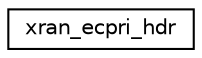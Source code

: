 digraph "Graphical Class Hierarchy"
{
 // LATEX_PDF_SIZE
  edge [fontname="Helvetica",fontsize="10",labelfontname="Helvetica",labelfontsize="10"];
  node [fontname="Helvetica",fontsize="10",shape=record];
  rankdir="LR";
  Node0 [label="xran_ecpri_hdr",height=0.2,width=0.4,color="black", fillcolor="white", style="filled",URL="$structxran__ecpri__hdr.html",tooltip=" "];
}
